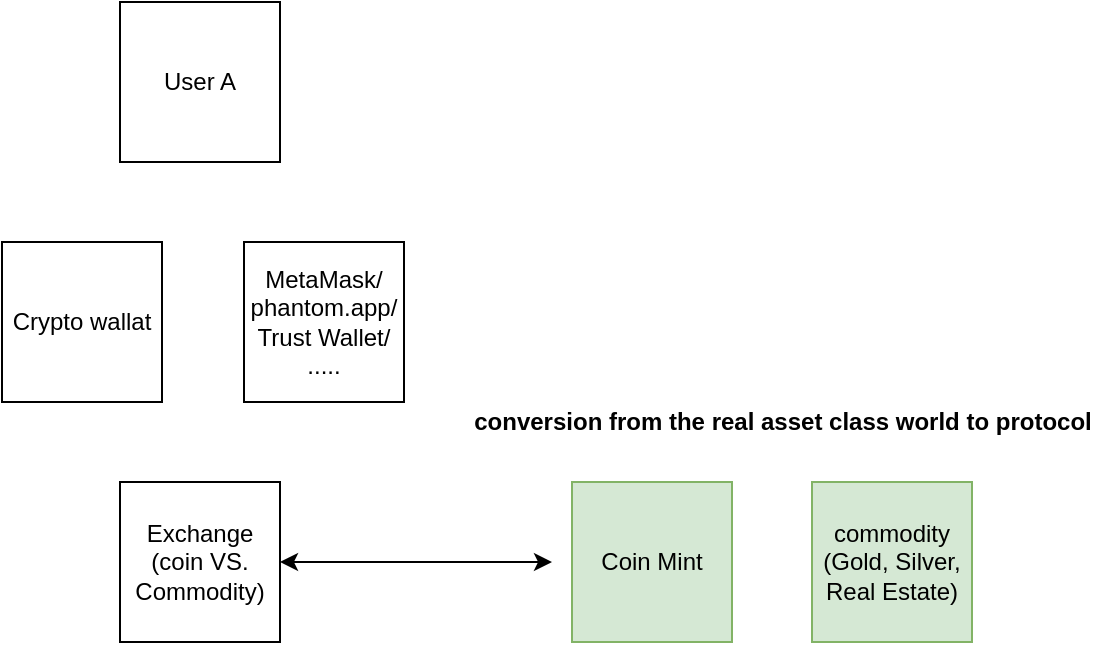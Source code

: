 <mxfile version="16.6.1" type="github">
  <diagram id="sSgZ2VfOlHyiMhSfhE_q" name="Page-1">
    <mxGraphModel dx="1182" dy="722" grid="1" gridSize="10" guides="1" tooltips="1" connect="1" arrows="1" fold="1" page="1" pageScale="1" pageWidth="850" pageHeight="1100" math="0" shadow="0">
      <root>
        <mxCell id="0" />
        <mxCell id="1" parent="0" />
        <mxCell id="L-PwBOsEBAyQJKKIFI6x-3" value="User A" style="whiteSpace=wrap;html=1;aspect=fixed;" vertex="1" parent="1">
          <mxGeometry x="384" y="40" width="80" height="80" as="geometry" />
        </mxCell>
        <mxCell id="L-PwBOsEBAyQJKKIFI6x-4" value="&lt;div&gt;MetaMask/&lt;/div&gt;&lt;div&gt;phantom.app/&lt;/div&gt;&lt;div&gt;Trust Wallet/&lt;/div&gt;&lt;div&gt;.....&lt;br&gt;&lt;/div&gt;" style="whiteSpace=wrap;html=1;aspect=fixed;" vertex="1" parent="1">
          <mxGeometry x="446" y="160" width="80" height="80" as="geometry" />
        </mxCell>
        <mxCell id="L-PwBOsEBAyQJKKIFI6x-5" value="Crypto wallat" style="whiteSpace=wrap;html=1;aspect=fixed;" vertex="1" parent="1">
          <mxGeometry x="325" y="160" width="80" height="80" as="geometry" />
        </mxCell>
        <mxCell id="L-PwBOsEBAyQJKKIFI6x-6" value="Exchange (coin VS. Commodity)" style="whiteSpace=wrap;html=1;aspect=fixed;" vertex="1" parent="1">
          <mxGeometry x="384" y="280" width="80" height="80" as="geometry" />
        </mxCell>
        <mxCell id="L-PwBOsEBAyQJKKIFI6x-7" value="" style="endArrow=classic;startArrow=classic;html=1;rounded=0;entryX=1;entryY=0.5;entryDx=0;entryDy=0;" edge="1" parent="1">
          <mxGeometry width="50" height="50" relative="1" as="geometry">
            <mxPoint x="600" y="320" as="sourcePoint" />
            <mxPoint x="464" y="320" as="targetPoint" />
          </mxGeometry>
        </mxCell>
        <mxCell id="L-PwBOsEBAyQJKKIFI6x-8" value="Coin Mint" style="whiteSpace=wrap;html=1;aspect=fixed;fillColor=#d5e8d4;strokeColor=#82b366;" vertex="1" parent="1">
          <mxGeometry x="610" y="280" width="80" height="80" as="geometry" />
        </mxCell>
        <mxCell id="L-PwBOsEBAyQJKKIFI6x-9" value="commodity (Gold, Silver, Real Estate)" style="whiteSpace=wrap;html=1;aspect=fixed;fillColor=#d5e8d4;strokeColor=#82b366;" vertex="1" parent="1">
          <mxGeometry x="730" y="280" width="80" height="80" as="geometry" />
        </mxCell>
        <mxCell id="L-PwBOsEBAyQJKKIFI6x-10" value="" style="shape=image;html=1;verticalAlign=top;verticalLabelPosition=bottom;labelBackgroundColor=#ffffff;imageAspect=0;aspect=fixed;image=https://cdn1.iconfinder.com/data/icons/CrystalClear/64x64/apps/package_system.png;rounded=0;sketch=0;fontColor=#393C56;strokeColor=#E07A5F;fillColor=#F2CC8F;" vertex="1" parent="1">
          <mxGeometry x="689" y="299.5" width="41" height="41" as="geometry" />
        </mxCell>
        <mxCell id="L-PwBOsEBAyQJKKIFI6x-11" value="&lt;b&gt;conversion from the real asset class world to protocol&lt;/b&gt;" style="text;html=1;align=center;verticalAlign=middle;resizable=0;points=[];autosize=1;strokeColor=none;fillColor=none;" vertex="1" parent="1">
          <mxGeometry x="555" y="240" width="320" height="20" as="geometry" />
        </mxCell>
      </root>
    </mxGraphModel>
  </diagram>
</mxfile>
